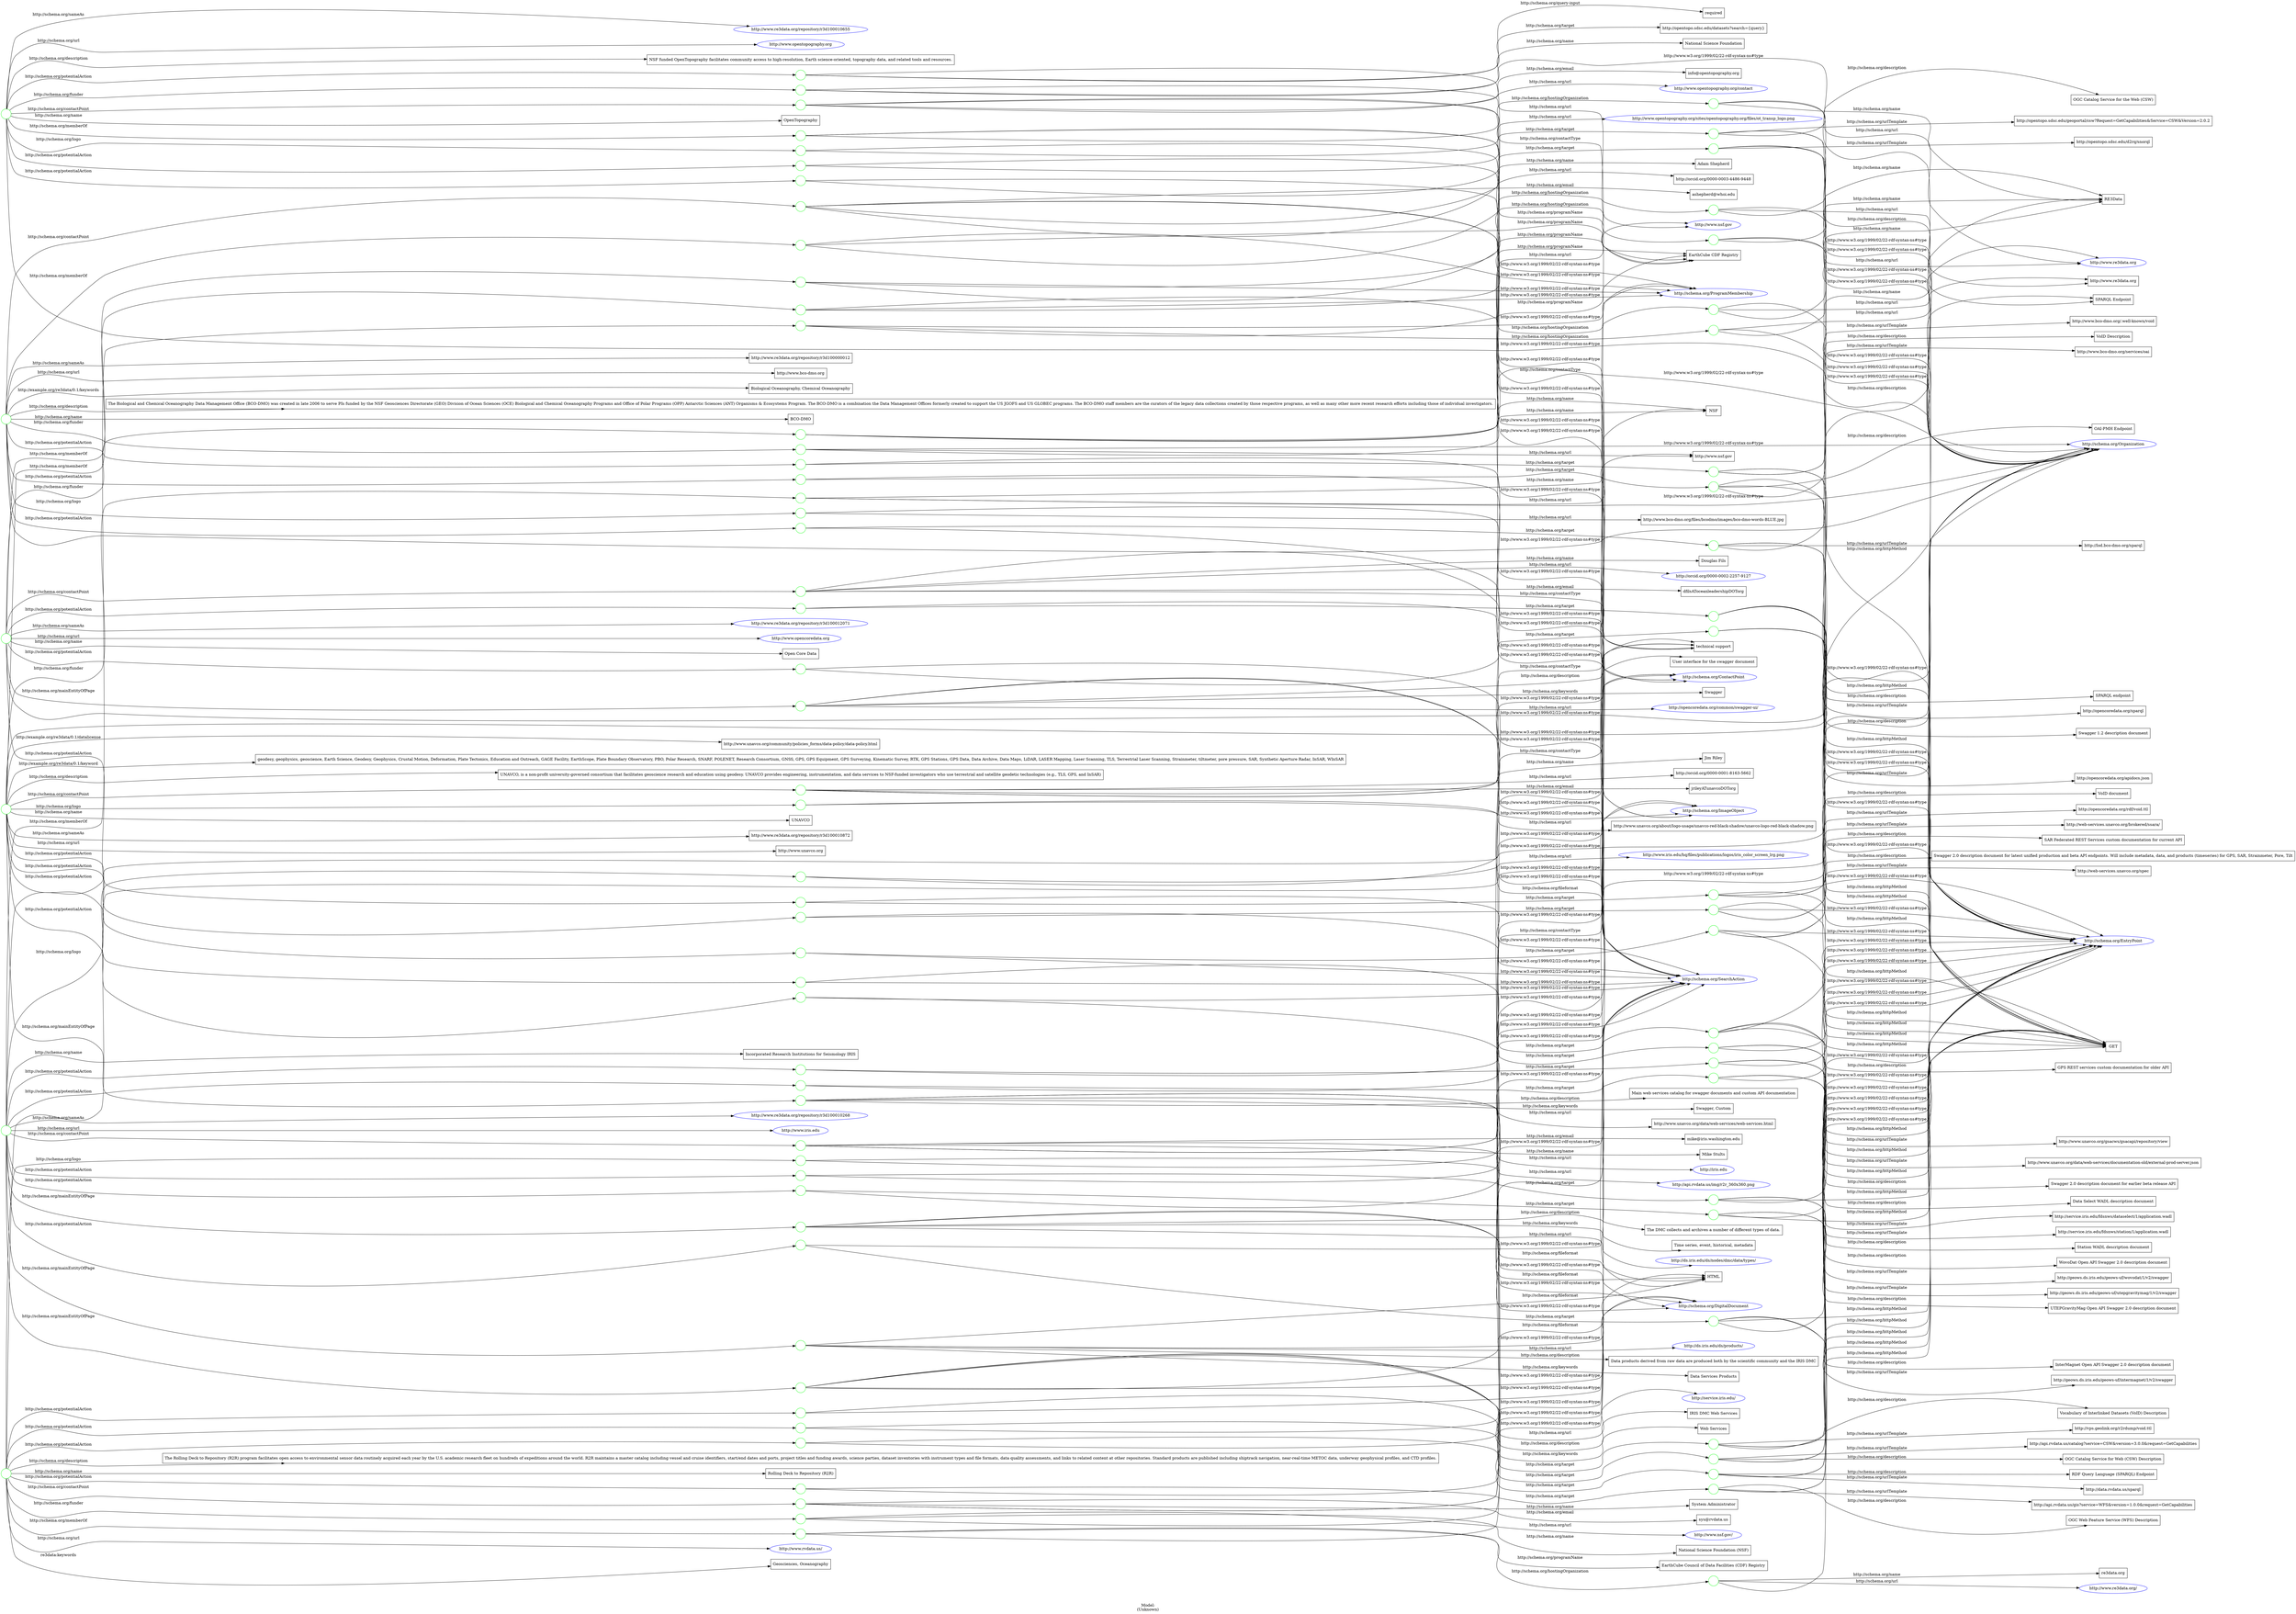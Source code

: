 digraph {
	rankdir = LR;
	charset="utf-8";

	"B_:F1VD6bmMUumCh4emVonoa2" -> "B_:J1ofaEcRoRpLvBzlg2duQ0O" [ label="http://schema.org/contactPoint" ];
	"B_:L2dV3j5fgnLK4EFKNSLoMsXA" -> "B_:J8deKMzG4gxHu7nVFTI4tk" [ label="http://schema.org/contactPoint" ];
	"B_:L2dV3j5fgnLK4EFKNSLoMsXA" -> "B_:GSe43wyYbSjAuC7oqZbyF2d" [ label="http://schema.org/funder" ];
	"B_:L2dV3j5fgnLK4EFKNSLoMsXA" -> "B_:ECvwkAr93plJ0vjwQeu74n" [ label="http://schema.org/mainEntityOfPage" ];
	"B_:L2dV3j5fgnLK4EFKNSLoMsXA" -> "B_:AJAjjlmF3HEKZYTVl0v7gH" [ label="http://schema.org/memberOf" ];
	"B_:L2dV3j5fgnLK4EFKNSLoMsXA" -> "LOpen Core Data" [ label="http://schema.org/name" ];
	"B_:F1VD6bmMUumCh4emVonoa2" -> "LNSF funded OpenTopography facilitates community access to high-resolution, Earth science-oriented, topography data, and related tools and resources." [ label="http://schema.org/description" ];
	"B_:CWg5Uwlg5f7OKjf2sR3reol" -> "LBiological Oceanography, Chemical Oceanography" [ label="http://example.org/re3data/0.1/keywords" ];
	"B_:NqK2dNvPY926PQYyrXAHhw0" -> "Lhttp://www.unavco.org/community/policies_forms/data-policy/data-policy.html" [ label="http://example.org/re3data/0.1/datalicense" ];
	"B_:CWg5Uwlg5f7OKjf2sR3reol" -> "B_:J6GzLh2JSlAM3Bq7nR1y9K" [ label="http://schema.org/contactPoint" ];
	"B_:F1VD6bmMUumCh4emVonoa2" -> "B_:P48Fw1k3uStGtNLHiGUf2dr" [ label="http://schema.org/funder" ];
	"B_:L2dV3j5fgnLK4EFKNSLoMsXA" -> "B_:KMmRN2d3gDZbHf2dv5fcbyPrN" [ label="http://schema.org/potentialAction" ];
	"B_:F1VD6bmMUumCh4emVonoa2" -> "B_:KA0hAhDGK2d6NoYGVgRpbM9" [ label="http://schema.org/logo" ];
	"B_:L2dV3j5fgnLK4EFKNSLoMsXA" -> "B_:DhtnJF8gP2dFECMrm0TBs22" [ label="http://schema.org/potentialAction" ];
	"B_:L2dV3j5fgnLK4EFKNSLoMsXA" -> "B_:J7BhlEOJa6WAU5WwR7LXgH" [ label="http://schema.org/potentialAction" ];
	"B_:F1VD6bmMUumCh4emVonoa2" -> "B_:EEErtC5fURBxCBJ5fv6h22dlT" [ label="http://schema.org/memberOf" ];
	"B_:F1VD6bmMUumCh4emVonoa2" -> "LOpenTopography" [ label="http://schema.org/name" ];
	"B_:L2dV3j5fgnLK4EFKNSLoMsXA" -> "Rhttp://www.re3data.org/repository/r3d100012071" [ label="http://schema.org/sameAs" ];
	"B_:F1VD6bmMUumCh4emVonoa2" -> "B_:FBrR52dMXWrnCVxw85KdwqW" [ label="http://schema.org/potentialAction" ];
	"B_:L2dV3j5fgnLK4EFKNSLoMsXA" -> "Rhttp://www.opencoredata.org" [ label="http://schema.org/url" ];
	"B_:F1VD6bmMUumCh4emVonoa2" -> "B_:BfyZaCveBJlL5fsIamu1CSh" [ label="http://schema.org/potentialAction" ];
	"B_:L2dV3j5fgnLK4EFKNSLoMsXA" -> "Rhttp://schema.org/Organization" [ label="http://www.w3.org/1999/02/22-rdf-syntax-ns#type" ];
	"B_:F1VD6bmMUumCh4emVonoa2" -> "B_:Ch2ufojyx87KJ5sQTZcSjE" [ label="http://schema.org/potentialAction" ];
	"B_:J8deKMzG4gxHu7nVFTI4tk" -> "Ltechnical support" [ label="http://schema.org/contactType" ];
	"B_:J8deKMzG4gxHu7nVFTI4tk" -> "LdfilsAToceanleadershipDOTorg" [ label="http://schema.org/email" ];
	"B_:NqK2dNvPY926PQYyrXAHhw0" -> "Lgeodesy, geophysics, geoscience, Earth Science, Geodesy, Geophysics, Crustal Motion, Deformation, Plate Tectonics, Education and Outreach, GAGE Facility, EarthScope, Plate Boundary Observatory, PBO, Polar Research, SNARF, POLENET, Research Consortium, GNSS, GPS, GPS Equipment, GPS Surveying, Kinematic Survey, RTK, GPS Stations, GPS Data, Data Archive, Data Maps, LiDAR, LASER Mapping, Laser Scanning, TLS, Terrestrial Laser Scanning, Strainmeter, tiltmeter, pore pressure, SAR, Synthetic Aperture Radar, InSAR, WInSAR" [ label="http://example.org/re3data/0.1/keyword" ];
	"B_:J8deKMzG4gxHu7nVFTI4tk" -> "LDouglas Fils" [ label="http://schema.org/name" ];
	"B_:NqK2dNvPY926PQYyrXAHhw0" -> "B_:K5fh2eWg5HFKCwgdJKkB5fyj" [ label="http://schema.org/contactPoint" ];
	"B_:J8deKMzG4gxHu7nVFTI4tk" -> "Rhttp://orcid.org/0000-0002-2257-9127" [ label="http://schema.org/url" ];
	"B_:NqK2dNvPY926PQYyrXAHhw0" -> "LUNAVCO, is a non-profit university-governed consortium that facilitates geoscience research and education using geodesy.  UNAVCO provides engineering, instrumentation, and data services to NSF-funded investigators who use terrestrial and satellite geodetic technologies (e.g., TLS, GPS, and InSAR)" [ label="http://schema.org/description" ];
	"B_:NqK2dNvPY926PQYyrXAHhw0" -> "B_:MLI5fn8uBnmeBK6T3sQPdqE" [ label="http://schema.org/funder" ];
	"B_:NqK2dNvPY926PQYyrXAHhw0" -> "B_:EE6MExIoeSbOHFn4ybECKP" [ label="http://schema.org/logo" ];
	"B_:NqK2dNvPY926PQYyrXAHhw0" -> "B_:Haji6jYSrVBE0u2dt6yMfF" [ label="http://schema.org/mainEntityOfPage" ];
	"B_:J8deKMzG4gxHu7nVFTI4tk" -> "Rhttp://schema.org/ContactPoint" [ label="http://www.w3.org/1999/02/22-rdf-syntax-ns#type" ];
	"B_:NqK2dNvPY926PQYyrXAHhw0" -> "B_:AEKzSVTxZavOSD2dyyj52d3Q" [ label="http://schema.org/memberOf" ];
	"B_:NqK2dNvPY926PQYyrXAHhw0" -> "LUNAVCO" [ label="http://schema.org/name" ];
	"B_:NqK2dNvPY926PQYyrXAHhw0" -> "B_:FmEFavJUn7MJiH4TVX1m1t" [ label="http://schema.org/potentialAction" ];
	"B_:KMmRN2d3gDZbHf2dv5fcbyPrN" -> "B_:OpqReBibJL8Ml8UEBZR0J8" [ label="http://schema.org/target" ];
	"B_:NqK2dNvPY926PQYyrXAHhw0" -> "B_:Px1nAAo9P6AJQrwlchaNtJ" [ label="http://schema.org/potentialAction" ];
	"B_:CWg5Uwlg5f7OKjf2sR3reol" -> "LThe Biological and Chemical Oceanography Data Management Office (BCO-DMO) was created in late 2006 to serve PIs funded by the NSF Geosciences Directorate (GEO) Division of Ocean Sciences (OCE) Biological and Chemical Oceanography Programs and Office of Polar Programs (OPP) Antarctic Sciences (ANT) Organisms & Ecosystems Program. The BCO-DMO is a combination the Data Management Offices formerly created to support the US JGOFS and US GLOBEC programs. The BCO-DMO staff members are the curators of the legacy data collections created by those respective programs, as well as many other more recent research efforts including those of individual investigators." [ label="http://schema.org/description" ];
	"B_:NqK2dNvPY926PQYyrXAHhw0" -> "B_:JcQTpteVRTlOxp5fRnK5fCiK" [ label="http://schema.org/potentialAction" ];
	"B_:F1VD6bmMUumCh4emVonoa2" -> "Rhttp://www.re3data.org/repository/r3d100010655" [ label="http://schema.org/sameAs" ];
	"B_:KMmRN2d3gDZbHf2dv5fcbyPrN" -> "Rhttp://schema.org/SearchAction" [ label="http://www.w3.org/1999/02/22-rdf-syntax-ns#type" ];
	"B_:CWg5Uwlg5f7OKjf2sR3reol" -> "B_:JetsfhmpKvAOrngWwzO0uF" [ label="http://schema.org/funder" ];
	"B_:NqK2dNvPY926PQYyrXAHhw0" -> "B_:NQXGd1i9XBuKnWVxOcACgQ" [ label="http://schema.org/potentialAction" ];
	"B_:CWg5Uwlg5f7OKjf2sR3reol" -> "B_:KqTFySCZS1AN76n6lTxnud" [ label="http://schema.org/logo" ];
	"B_:OpqReBibJL8Ml8UEBZR0J8" -> "LVoID document" [ label="http://schema.org/description" ];
	"B_:F1VD6bmMUumCh4emVonoa2" -> "Rhttp://www.opentopography.org" [ label="http://schema.org/url" ];
	"B_:CWg5Uwlg5f7OKjf2sR3reol" -> "B_:BBLBcG5TWWnKndoAv82xaw" [ label="http://schema.org/memberOf" ];
	"B_:OpqReBibJL8Ml8UEBZR0J8" -> "LGET" [ label="http://schema.org/httpMethod" ];
	"B_:NqK2dNvPY926PQYyrXAHhw0" -> "Lhttp://www.re3data.org/repository/r3d100010872" [ label="http://schema.org/sameAs" ];
	"B_:CWg5Uwlg5f7OKjf2sR3reol" -> "LBCO-DMO" [ label="http://schema.org/name" ];
	"B_:F1VD6bmMUumCh4emVonoa2" -> "Rhttp://schema.org/Organization" [ label="http://www.w3.org/1999/02/22-rdf-syntax-ns#type" ];
	"B_:OpqReBibJL8Ml8UEBZR0J8" -> "Lhttp://opencoredata.org/rdf/void.ttl" [ label="http://schema.org/urlTemplate" ];
	"B_:NqK2dNvPY926PQYyrXAHhw0" -> "Lhttp://www.unavco.org" [ label="http://schema.org/url" ];
	"B_:CWg5Uwlg5f7OKjf2sR3reol" -> "B_:OgAU3iQ5f9pGN2dfDO5oAHJj" [ label="http://schema.org/potentialAction" ];
	"B_:J1ofaEcRoRpLvBzlg2duQ0O" -> "Ltechnical support" [ label="http://schema.org/contactType" ];
	"B_:OpqReBibJL8Ml8UEBZR0J8" -> "Rhttp://schema.org/EntryPoint" [ label="http://www.w3.org/1999/02/22-rdf-syntax-ns#type" ];
	"B_:NqK2dNvPY926PQYyrXAHhw0" -> "Rhttp://schema.org/Organization" [ label="http://www.w3.org/1999/02/22-rdf-syntax-ns#type" ];
	"B_:CWg5Uwlg5f7OKjf2sR3reol" -> "B_:Kv29JDqpKn5KLG8VeVSM28" [ label="http://schema.org/potentialAction" ];
	"B_:J1ofaEcRoRpLvBzlg2duQ0O" -> "Linfo@opentopography.org" [ label="http://schema.org/email" ];
	"B_:GSe43wyYbSjAuC7oqZbyF2d" -> "LNSF" [ label="http://schema.org/name" ];
	"B_:K5fh2eWg5HFKCwgdJKkB5fyj" -> "Ltechnical support" [ label="http://schema.org/contactType" ];
	"B_:CWg5Uwlg5f7OKjf2sR3reol" -> "B_:AdTJIUFV3zjM58txwGyZTq" [ label="http://schema.org/potentialAction" ];
	"B_:J1ofaEcRoRpLvBzlg2duQ0O" -> "Rhttp://www.opentopography.org/contact" [ label="http://schema.org/url" ];
	"B_:GSe43wyYbSjAuC7oqZbyF2d" -> "Rhttp://www.nsf.gov" [ label="http://schema.org/url" ];
	"B_:K5fh2eWg5HFKCwgdJKkB5fyj" -> "LjrileyATunavcoDOTorg" [ label="http://schema.org/email" ];
	"B_:K5fh2eWg5HFKCwgdJKkB5fyj" -> "LJim Riley" [ label="http://schema.org/name" ];
	"B_:CWg5Uwlg5f7OKjf2sR3reol" -> "Lhttp://www.re3data.org/repository/r3d100000012" [ label="http://schema.org/sameAs" ];
	"B_:GSe43wyYbSjAuC7oqZbyF2d" -> "Rhttp://schema.org/Organization" [ label="http://www.w3.org/1999/02/22-rdf-syntax-ns#type" ];
	"B_:J1ofaEcRoRpLvBzlg2duQ0O" -> "Rhttp://schema.org/ContactPoint" [ label="http://www.w3.org/1999/02/22-rdf-syntax-ns#type" ];
	"B_:CWg5Uwlg5f7OKjf2sR3reol" -> "Lhttp://www.bco-dmo.org" [ label="http://schema.org/url" ];
	"B_:K5fh2eWg5HFKCwgdJKkB5fyj" -> "Lhttp://orcid.org/0000-0001-8163-5662" [ label="http://schema.org/url" ];
	"B_:FBrR52dMXWrnCVxw85KdwqW" -> "Lrequired" [ label="http://schema.org/query-input" ];
	"B_:ECvwkAr93plJ0vjwQeu74n" -> "LUser interface for the swagger document" [ label="http://schema.org/description" ];
	"B_:ECvwkAr93plJ0vjwQeu74n" -> "LHTML" [ label="http://schema.org/fileformat" ];
	"B_:CWg5Uwlg5f7OKjf2sR3reol" -> "Rhttp://schema.org/Organization" [ label="http://www.w3.org/1999/02/22-rdf-syntax-ns#type" ];
	"B_:FBrR52dMXWrnCVxw85KdwqW" -> "Lhttp://opentopo.sdsc.edu/datasets?search=\{query\}" [ label="http://schema.org/target" ];
	"B_:K5fh2eWg5HFKCwgdJKkB5fyj" -> "Rhttp://schema.org/ContactPoint" [ label="http://www.w3.org/1999/02/22-rdf-syntax-ns#type" ];
	"B_:ECvwkAr93plJ0vjwQeu74n" -> "LSwagger" [ label="http://schema.org/keywords" ];
	"B_:J6GzLh2JSlAM3Bq7nR1y9K" -> "Ltechnical support" [ label="http://schema.org/contactType" ];
	"B_:FBrR52dMXWrnCVxw85KdwqW" -> "Rhttp://schema.org/SearchAction" [ label="http://www.w3.org/1999/02/22-rdf-syntax-ns#type" ];
	"B_:J6Q5fxmTyUyaBn3O1vwHA3b" -> "LSwagger 2.0 description document for earlier beta release API" [ label="http://schema.org/description" ];
	"B_:ECvwkAr93plJ0vjwQeu74n" -> "Rhttp://opencoredata.org/common/swagger-ui/" [ label="http://schema.org/url" ];
	"B_:J6GzLh2JSlAM3Bq7nR1y9K" -> "Lashepherd@whoi.edu" [ label="http://schema.org/email" ];
	"B_:J6Q5fxmTyUyaBn3O1vwHA3b" -> "LGET" [ label="http://schema.org/httpMethod" ];
	"B_:P48Fw1k3uStGtNLHiGUf2dr" -> "LNational Science Foundation" [ label="http://schema.org/name" ];
	"B_:J6GzLh2JSlAM3Bq7nR1y9K" -> "LAdam Shepherd" [ label="http://schema.org/name" ];
	"B_:ECvwkAr93plJ0vjwQeu74n" -> "Rhttp://schema.org/DigitalDocument" [ label="http://www.w3.org/1999/02/22-rdf-syntax-ns#type" ];
	"B_:P48Fw1k3uStGtNLHiGUf2dr" -> "Rhttp://www.nsf.gov" [ label="http://schema.org/url" ];
	"B_:J6GzLh2JSlAM3Bq7nR1y9K" -> "Lhttp://orcid.org/0000-0003-4486-9448" [ label="http://schema.org/url" ];
	"B_:AJAjjlmF3HEKZYTVl0v7gH" -> "B_:NL9gU6CttFIKhxPgAFuYmG" [ label="http://schema.org/hostingOrganization" ];
	"B_:J6Q5fxmTyUyaBn3O1vwHA3b" -> "Lhttp://www.unavco.org/data/web-services/documentation-old/external-prod-server.json" [ label="http://schema.org/urlTemplate" ];
	"B_:P48Fw1k3uStGtNLHiGUf2dr" -> "Rhttp://schema.org/Organization" [ label="http://www.w3.org/1999/02/22-rdf-syntax-ns#type" ];
	"B_:AJAjjlmF3HEKZYTVl0v7gH" -> "LEarthCube CDF Registry" [ label="http://schema.org/programName" ];
	"B_:J6GzLh2JSlAM3Bq7nR1y9K" -> "Rhttp://schema.org/ContactPoint" [ label="http://www.w3.org/1999/02/22-rdf-syntax-ns#type" ];
	"B_:J6Q5fxmTyUyaBn3O1vwHA3b" -> "Rhttp://schema.org/EntryPoint" [ label="http://www.w3.org/1999/02/22-rdf-syntax-ns#type" ];
	"B_:OgAU3iQ5f9pGN2dfDO5oAHJj" -> "B_:EMevN8EzA5f5MYeGc1Pg5f7X" [ label="http://schema.org/target" ];
	"B_:FmEFavJUn7MJiH4TVX1m1t" -> "B_:EZWpRG2dSn13HgCns363QTn" [ label="http://schema.org/target" ];
	"B_:KA0hAhDGK2d6NoYGVgRpbM9" -> "Rhttp://www.opentopography.org/sites/opentopography.org/files/ot_transp_logo.png" [ label="http://schema.org/url" ];
	"B_:AJAjjlmF3HEKZYTVl0v7gH" -> "Rhttp://schema.org/ProgramMembership" [ label="http://www.w3.org/1999/02/22-rdf-syntax-ns#type" ];
	"B_:OgAU3iQ5f9pGN2dfDO5oAHJj" -> "Rhttp://schema.org/SearchAction" [ label="http://www.w3.org/1999/02/22-rdf-syntax-ns#type" ];
	"B_:NL9gU6CttFIKhxPgAFuYmG" -> "LRE3Data" [ label="http://schema.org/name" ];
	"B_:FmEFavJUn7MJiH4TVX1m1t" -> "Rhttp://schema.org/SearchAction" [ label="http://www.w3.org/1999/02/22-rdf-syntax-ns#type" ];
	"B_:KA0hAhDGK2d6NoYGVgRpbM9" -> "Rhttp://schema.org/ImageObject" [ label="http://www.w3.org/1999/02/22-rdf-syntax-ns#type" ];
	"B_:EMevN8EzA5f5MYeGc1Pg5f7X" -> "LOAI-PMH Endpoint" [ label="http://schema.org/description" ];
	"B_:NL9gU6CttFIKhxPgAFuYmG" -> "Rhttp://www.re3data.org" [ label="http://schema.org/url" ];
	"B_:EEErtC5fURBxCBJ5fv6h22dlT" -> "B_:D39PprqcVbWP0HylYPq4YO" [ label="http://schema.org/hostingOrganization" ];
	"B_:EMevN8EzA5f5MYeGc1Pg5f7X" -> "LGET" [ label="http://schema.org/httpMethod" ];
	"B_:EZWpRG2dSn13HgCns363QTn" -> "LGPS REST services custom documentation for older API" [ label="http://schema.org/description" ];
	"B_:NL9gU6CttFIKhxPgAFuYmG" -> "Rhttp://schema.org/Organization" [ label="http://www.w3.org/1999/02/22-rdf-syntax-ns#type" ];
	"B_:EZWpRG2dSn13HgCns363QTn" -> "LGET" [ label="http://schema.org/httpMethod" ];
	"B_:EEErtC5fURBxCBJ5fv6h22dlT" -> "LEarthCube CDF Registry" [ label="http://schema.org/programName" ];
	"B_:EMevN8EzA5f5MYeGc1Pg5f7X" -> "Lhttp://www.bco-dmo.org/services/oai" [ label="http://schema.org/urlTemplate" ];
	"B_:DhtnJF8gP2dFECMrm0TBs22" -> "B_:P2OBRjIlUtIPpffLZLOoGJ" [ label="http://schema.org/target" ];
	"B_:EZWpRG2dSn13HgCns363QTn" -> "Lhttp://www.unavco.org/gsacws/gsacapi/repository/view" [ label="http://schema.org/urlTemplate" ];
	"B_:EEErtC5fURBxCBJ5fv6h22dlT" -> "Rhttp://schema.org/ProgramMembership" [ label="http://www.w3.org/1999/02/22-rdf-syntax-ns#type" ];
	"B_:EMevN8EzA5f5MYeGc1Pg5f7X" -> "Rhttp://schema.org/EntryPoint" [ label="http://www.w3.org/1999/02/22-rdf-syntax-ns#type" ];
	"B_:DhtnJF8gP2dFECMrm0TBs22" -> "Rhttp://schema.org/SearchAction" [ label="http://www.w3.org/1999/02/22-rdf-syntax-ns#type" ];
	"B_:D39PprqcVbWP0HylYPq4YO" -> "LRE3Data" [ label="http://schema.org/name" ];
	"B_:JetsfhmpKvAOrngWwzO0uF" -> "LNSF" [ label="http://schema.org/name" ];
	"B_:EZWpRG2dSn13HgCns363QTn" -> "Rhttp://schema.org/EntryPoint" [ label="http://www.w3.org/1999/02/22-rdf-syntax-ns#type" ];
	"B_:P2OBRjIlUtIPpffLZLOoGJ" -> "LSwagger 1.2 description document" [ label="http://schema.org/description" ];
	"B_:JetsfhmpKvAOrngWwzO0uF" -> "Lhttp://www.nsf.gov" [ label="http://schema.org/url" ];
	"B_:D39PprqcVbWP0HylYPq4YO" -> "Rhttp://www.re3data.org" [ label="http://schema.org/url" ];
	"B_:Px1nAAo9P6AJQrwlchaNtJ" -> "B_:H2lmrlrXtIgNjU8QmplnlO" [ label="http://schema.org/target" ];
	"B_:P2OBRjIlUtIPpffLZLOoGJ" -> "LGET" [ label="http://schema.org/httpMethod" ];
	"B_:JetsfhmpKvAOrngWwzO0uF" -> "Rhttp://schema.org/Organization" [ label="http://www.w3.org/1999/02/22-rdf-syntax-ns#type" ];
	"B_:D39PprqcVbWP0HylYPq4YO" -> "Rhttp://schema.org/Organization" [ label="http://www.w3.org/1999/02/22-rdf-syntax-ns#type" ];
	"B_:Px1nAAo9P6AJQrwlchaNtJ" -> "Rhttp://schema.org/SearchAction" [ label="http://www.w3.org/1999/02/22-rdf-syntax-ns#type" ];
	"B_:BfyZaCveBJlL5fsIamu1CSh" -> "B_:LxTL4O3nl6VJxkAWmj2d8vC" [ label="http://schema.org/target" ];
	"B_:KqTFySCZS1AN76n6lTxnud" -> "Lhttp://www.bco-dmo.org/files/bcodmo/images/bco-dmo-words-BLUE.jpg" [ label="http://schema.org/url" ];
	"B_:H2lmrlrXtIgNjU8QmplnlO" -> "LSAR Federated REST Services custom documentation for current API" [ label="http://schema.org/description" ];
	"B_:BfyZaCveBJlL5fsIamu1CSh" -> "Rhttp://schema.org/SearchAction" [ label="http://www.w3.org/1999/02/22-rdf-syntax-ns#type" ];
	"B_:H2lmrlrXtIgNjU8QmplnlO" -> "LGET" [ label="http://schema.org/httpMethod" ];
	"B_:KqTFySCZS1AN76n6lTxnud" -> "Rhttp://schema.org/ImageObject" [ label="http://www.w3.org/1999/02/22-rdf-syntax-ns#type" ];
	"B_:LxTL4O3nl6VJxkAWmj2d8vC" -> "LOGC Catalog Service for the Web (CSW)" [ label="http://schema.org/description" ];
	"B_:LxTL4O3nl6VJxkAWmj2d8vC" -> "LGET" [ label="http://schema.org/httpMethod" ];
	"B_:H2lmrlrXtIgNjU8QmplnlO" -> "Lhttp://web-services.unavco.org/brokered/ssara/" [ label="http://schema.org/urlTemplate" ];
	"B_:H2lmrlrXtIgNjU8QmplnlO" -> "Rhttp://schema.org/EntryPoint" [ label="http://www.w3.org/1999/02/22-rdf-syntax-ns#type" ];
	"B_:BBLBcG5TWWnKndoAv82xaw" -> "B_:AIs5foJlzzr9CQWhLnS8Kr4" [ label="http://schema.org/hostingOrganization" ];
	"B_:MLI5fn8uBnmeBK6T3sQPdqE" -> "LNSF" [ label="http://schema.org/name" ];
	"B_:BBLBcG5TWWnKndoAv82xaw" -> "LEarthCube CDF Registry" [ label="http://schema.org/programName" ];
	"B_:MLI5fn8uBnmeBK6T3sQPdqE" -> "Lhttp://www.nsf.gov" [ label="http://schema.org/url" ];
	"B_:LxTL4O3nl6VJxkAWmj2d8vC" -> "Lhttp://opentopo.sdsc.edu/geoportal/csw?Request=GetCapabilities&Service=CSW&Version=2.0.2" [ label="http://schema.org/urlTemplate" ];
	"B_:BBLBcG5TWWnKndoAv82xaw" -> "Rhttp://schema.org/ProgramMembership" [ label="http://www.w3.org/1999/02/22-rdf-syntax-ns#type" ];
	"B_:MLI5fn8uBnmeBK6T3sQPdqE" -> "Rhttp://schema.org/Organization" [ label="http://www.w3.org/1999/02/22-rdf-syntax-ns#type" ];
	"B_:AIs5foJlzzr9CQWhLnS8Kr4" -> "LRE3Data" [ label="http://schema.org/name" ];
	"B_:AIs5foJlzzr9CQWhLnS8Kr4" -> "Lhttp://www.re3data.org" [ label="http://schema.org/url" ];
	"B_:EE6MExIoeSbOHFn4ybECKP" -> "Lhttp://www.unavco.org/about/logo-usage/unavco-red-black-shadow/unavco-logo-red-black-shadow.png" [ label="http://schema.org/url" ];
	"B_:AIs5foJlzzr9CQWhLnS8Kr4" -> "Rhttp://schema.org/Organization" [ label="http://www.w3.org/1999/02/22-rdf-syntax-ns#type" ];
	"B_:Kv29JDqpKn5KLG8VeVSM28" -> "B_:KN5pPQYI4bkAVqiOmZ8LeX" [ label="http://schema.org/target" ];
	"B_:EE6MExIoeSbOHFn4ybECKP" -> "Rhttp://schema.org/ImageObject" [ label="http://www.w3.org/1999/02/22-rdf-syntax-ns#type" ];
	"B_:Kv29JDqpKn5KLG8VeVSM28" -> "Rhttp://schema.org/SearchAction" [ label="http://www.w3.org/1999/02/22-rdf-syntax-ns#type" ];
	"B_:KN5pPQYI4bkAVqiOmZ8LeX" -> "LSPARQL Endpoint" [ label="http://schema.org/description" ];
	"B_:Haji6jYSrVBE0u2dt6yMfF" -> "LMain web services catalog for swagger documents and custom API documentation" [ label="http://schema.org/description" ];
	"B_:Haji6jYSrVBE0u2dt6yMfF" -> "LHTML" [ label="http://schema.org/fileformat" ];
	"B_:KN5pPQYI4bkAVqiOmZ8LeX" -> "LGET" [ label="http://schema.org/httpMethod" ];
	"B_:Haji6jYSrVBE0u2dt6yMfF" -> "LSwagger, Custom" [ label="http://schema.org/keywords" ];
	"B_:KN5pPQYI4bkAVqiOmZ8LeX" -> "Lhttp://lod.bco-dmo.org/sparql" [ label="http://schema.org/urlTemplate" ];
	"B_:Haji6jYSrVBE0u2dt6yMfF" -> "Lhttp://www.unavco.org/data/web-services/web-services.html" [ label="http://schema.org/url" ];
	"B_:KN5pPQYI4bkAVqiOmZ8LeX" -> "Rhttp://schema.org/EntryPoint" [ label="http://www.w3.org/1999/02/22-rdf-syntax-ns#type" ];
	"B_:AdTJIUFV3zjM58txwGyZTq" -> "B_:KvQHLL2siReFWZkApLDXDa" [ label="http://schema.org/target" ];
	"B_:Haji6jYSrVBE0u2dt6yMfF" -> "Rhttp://schema.org/DigitalDocument" [ label="http://www.w3.org/1999/02/22-rdf-syntax-ns#type" ];
	"B_:AEKzSVTxZavOSD2dyyj52d3Q" -> "B_:Gbb2prwiMKTFLc2du5Hjidg" [ label="http://schema.org/hostingOrganization" ];
	"B_:AdTJIUFV3zjM58txwGyZTq" -> "Rhttp://schema.org/SearchAction" [ label="http://www.w3.org/1999/02/22-rdf-syntax-ns#type" ];
	"B_:KvQHLL2siReFWZkApLDXDa" -> "LVoID Description" [ label="http://schema.org/description" ];
	"B_:AEKzSVTxZavOSD2dyyj52d3Q" -> "LEarthCube CDF Registry" [ label="http://schema.org/programName" ];
	"B_:KvQHLL2siReFWZkApLDXDa" -> "LGET" [ label="http://schema.org/httpMethod" ];
	"B_:AEKzSVTxZavOSD2dyyj52d3Q" -> "Rhttp://schema.org/ProgramMembership" [ label="http://www.w3.org/1999/02/22-rdf-syntax-ns#type" ];
	"B_:KvQHLL2siReFWZkApLDXDa" -> "Lhttp://www.bco-dmo.org/.well-known/void" [ label="http://schema.org/urlTemplate" ];
	"B_:Gbb2prwiMKTFLc2du5Hjidg" -> "LRE3Data" [ label="http://schema.org/name" ];
	"B_:Gbb2prwiMKTFLc2du5Hjidg" -> "Lhttp://www.re3data.org" [ label="http://schema.org/url" ];
	"B_:KvQHLL2siReFWZkApLDXDa" -> "Rhttp://schema.org/EntryPoint" [ label="http://www.w3.org/1999/02/22-rdf-syntax-ns#type" ];
	"B_:Gbb2prwiMKTFLc2du5Hjidg" -> "Rhttp://schema.org/Organization" [ label="http://www.w3.org/1999/02/22-rdf-syntax-ns#type" ];
	"B_:JcQTpteVRTlOxp5fRnK5fCiK" -> "B_:AiVRd2dCCw8iJMgDwEho61s" [ label="http://schema.org/target" ];
	"B_:JcQTpteVRTlOxp5fRnK5fCiK" -> "Rhttp://schema.org/SearchAction" [ label="http://www.w3.org/1999/02/22-rdf-syntax-ns#type" ];
	"B_:AiVRd2dCCw8iJMgDwEho61s" -> "LSwagger 2.0 description document for latest unified production and beta API endpoints. Will include metadata, data, and products (timeseries) for GPS, SAR, Strainmeter, Pore, Tilt" [ label="http://schema.org/description" ];
	"B_:AiVRd2dCCw8iJMgDwEho61s" -> "LGET" [ label="http://schema.org/httpMethod" ];
	"B_:AiVRd2dCCw8iJMgDwEho61s" -> "Lhttp://web-services.unavco.org/spec" [ label="http://schema.org/urlTemplate" ];
	"B_:AiVRd2dCCw8iJMgDwEho61s" -> "Rhttp://schema.org/EntryPoint" [ label="http://www.w3.org/1999/02/22-rdf-syntax-ns#type" ];
	"B_:NQXGd1i9XBuKnWVxOcACgQ" -> "B_:J6Q5fxmTyUyaBn3O1vwHA3b" [ label="http://schema.org/target" ];
	"B_:NQXGd1i9XBuKnWVxOcACgQ" -> "Rhttp://schema.org/SearchAction" [ label="http://www.w3.org/1999/02/22-rdf-syntax-ns#type" ];
	"B_:IMEa5HT3f7JPjvjLfd0lrf" -> "B_:HUoNvgYk2dSnHgnIdDB7zGA" [ label="http://schema.org/contactPoint" ];
	"B_:IMEa5HT3f7JPjvjLfd0lrf" -> "B_:PDBKxgZrmV1MRgeyb5fCNT9" [ label="http://schema.org/logo" ];
	"B_:IMEa5HT3f7JPjvjLfd0lrf" -> "B_:O2dxPyQiFSWbHWyFLLqCTEP" [ label="http://schema.org/mainEntityOfPage" ];
	"B_:IMEa5HT3f7JPjvjLfd0lrf" -> "B_:MdVYoZbFq5fLI3MK09r7p2V" [ label="http://schema.org/mainEntityOfPage" ];
	"B_:IMEa5HT3f7JPjvjLfd0lrf" -> "B_:KzgdjANJzacIrzsGAKC2dOX" [ label="http://schema.org/mainEntityOfPage" ];
	"B_:IMEa5HT3f7JPjvjLfd0lrf" -> "B_:JvvnR3hMLTpBSgO5fHkM5fvX" [ label="http://schema.org/memberOf" ];
	"B_:IMEa5HT3f7JPjvjLfd0lrf" -> "LIncorporated Research Institutions for Seismology IRIS" [ label="http://schema.org/name" ];
	"B_:IMEa5HT3f7JPjvjLfd0lrf" -> "B_:G2dkweE6aBvgEtm9jZq0gdO" [ label="http://schema.org/potentialAction" ];
	"B_:IMEa5HT3f7JPjvjLfd0lrf" -> "B_:E7zuzbAxJ3WBOztHTJoWb5" [ label="http://schema.org/potentialAction" ];
	"B_:Bbkc0eKHciEAI072dUGLuvc" -> "B_:P3a2H80PXP0IetR0km1Rgb" [ label="http://schema.org/contactPoint" ];
	"B_:IMEa5HT3f7JPjvjLfd0lrf" -> "B_:B8eeuVNjCsMCV8qvGk8lAC" [ label="http://schema.org/potentialAction" ];
	"B_:IMEa5HT3f7JPjvjLfd0lrf" -> "B_:M2QFlfPTw6LEQFmZCK5f4y1" [ label="http://schema.org/potentialAction" ];
	"B_:IMEa5HT3f7JPjvjLfd0lrf" -> "B_:MyLFPskXXqhON5Ick9m85k" [ label="http://schema.org/potentialAction" ];
	"B_:IMEa5HT3f7JPjvjLfd0lrf" -> "Rhttp://www.re3data.org/repository/r3d100010268" [ label="http://schema.org/sameAs" ];
	"B_:IMEa5HT3f7JPjvjLfd0lrf" -> "Rhttp://www.iris.edu" [ label="http://schema.org/url" ];
	"B_:IMEa5HT3f7JPjvjLfd0lrf" -> "Rhttp://schema.org/Organization" [ label="http://www.w3.org/1999/02/22-rdf-syntax-ns#type" ];
	"B_:HUoNvgYk2dSnHgnIdDB7zGA" -> "Ltechnical support" [ label="http://schema.org/contactType" ];
	"B_:Bbkc0eKHciEAI072dUGLuvc" -> "LThe Rolling Deck to Repository (R2R) program facilitates open access to environmental sensor data routinely acquired each year by the U.S. academic research fleet on hundreds of expeditions around the world. R2R maintains a master catalog including vessel and cruise identifiers, start/end dates and ports, project titles and funding awards, science parties, dataset inventories with instrument types and file formats, data quality assessments, and links to related content at other repositories. Standard products are published including shiptrack navigation, near-real-time METOC data, underway geophysical profiles, and CTD profiles." [ label="http://schema.org/description" ];
	"B_:HUoNvgYk2dSnHgnIdDB7zGA" -> "Lmike@iris.washington.edu" [ label="http://schema.org/email" ];
	"B_:Bbkc0eKHciEAI072dUGLuvc" -> "B_:BRtCNoT7Z5EAG7F5fksdXtk" [ label="http://schema.org/funder" ];
	"B_:HUoNvgYk2dSnHgnIdDB7zGA" -> "LMike Stults" [ label="http://schema.org/name" ];
	"B_:Bbkc0eKHciEAI072dUGLuvc" -> "B_:B2dZKBtPqq5dGovQ5I0BzZL" [ label="http://schema.org/logo" ];
	"B_:HUoNvgYk2dSnHgnIdDB7zGA" -> "Rhttp://iris.edu" [ label="http://schema.org/url" ];
	"B_:Bbkc0eKHciEAI072dUGLuvc" -> "B_:CRFo5f2dT5fCtLJZbUkqJyMJ3" [ label="http://schema.org/memberOf" ];
	"B_:HUoNvgYk2dSnHgnIdDB7zGA" -> "Rhttp://schema.org/ContactPoint" [ label="http://www.w3.org/1999/02/22-rdf-syntax-ns#type" ];
	"B_:Bbkc0eKHciEAI072dUGLuvc" -> "LRolling Deck to Repository (R2R)" [ label="http://schema.org/name" ];
	"B_:G2dkweE6aBvgEtm9jZq0gdO" -> "B_:MVW2dgioU2J9JrPi5fFIdnC7" [ label="http://schema.org/target" ];
	"B_:Bbkc0eKHciEAI072dUGLuvc" -> "B_:DcjBGvpfh33PVXyrbzuFZH" [ label="http://schema.org/potentialAction" ];
	"B_:Bbkc0eKHciEAI072dUGLuvc" -> "B_:KtlOIDRkla5fKCx5WeuBoYQ" [ label="http://schema.org/potentialAction" ];
	"B_:G2dkweE6aBvgEtm9jZq0gdO" -> "Rhttp://schema.org/SearchAction" [ label="http://www.w3.org/1999/02/22-rdf-syntax-ns#type" ];
	"B_:Bbkc0eKHciEAI072dUGLuvc" -> "B_:EqrsZ5G3nGsFtGOYfoYOLF" [ label="http://schema.org/potentialAction" ];
	"B_:MVW2dgioU2J9JrPi5fFIdnC7" -> "LData Select WADL description document" [ label="http://schema.org/description" ];
	"B_:Bbkc0eKHciEAI072dUGLuvc" -> "B_:MIF4Qjn35fjZEGnd2dwz21eo" [ label="http://schema.org/potentialAction" ];
	"B_:MVW2dgioU2J9JrPi5fFIdnC7" -> "LGET" [ label="http://schema.org/httpMethod" ];
	"B_:Bbkc0eKHciEAI072dUGLuvc" -> "Rhttp://www.rvdata.us/" [ label="http://schema.org/url" ];
	"B_:MVW2dgioU2J9JrPi5fFIdnC7" -> "Lhttp://service.iris.edu/fdsnws/dataselect/1/application.wadl" [ label="http://schema.org/urlTemplate" ];
	"B_:Bbkc0eKHciEAI072dUGLuvc" -> "Rhttp://schema.org/Organization" [ label="http://www.w3.org/1999/02/22-rdf-syntax-ns#type" ];
	"B_:MVW2dgioU2J9JrPi5fFIdnC7" -> "Rhttp://schema.org/EntryPoint" [ label="http://www.w3.org/1999/02/22-rdf-syntax-ns#type" ];
	"B_:LxTL4O3nl6VJxkAWmj2d8vC" -> "Rhttp://schema.org/EntryPoint" [ label="http://www.w3.org/1999/02/22-rdf-syntax-ns#type" ];
	"B_:Ch2ufojyx87KJ5sQTZcSjE" -> "B_:OOwSMhGGD8dP8Y9iOP594L" [ label="http://schema.org/target" ];
	"B_:Bbkc0eKHciEAI072dUGLuvc" -> "LGeosciences, Oceanography" [ label="re3data:keywords" ];
	"B_:Ch2ufojyx87KJ5sQTZcSjE" -> "Rhttp://schema.org/SearchAction" [ label="http://www.w3.org/1999/02/22-rdf-syntax-ns#type" ];
	"B_:P3a2H80PXP0IetR0km1Rgb" -> "Ltechnical support" [ label="http://schema.org/contactType" ];
	"B_:OOwSMhGGD8dP8Y9iOP594L" -> "LSPARQL Endpoint" [ label="http://schema.org/description" ];
	"B_:P3a2H80PXP0IetR0km1Rgb" -> "Lsys@rvdata.us" [ label="http://schema.org/email" ];
	"B_:E7zuzbAxJ3WBOztHTJoWb5" -> "B_:EkizaTbTGSgHU06nEw8aQ6" [ label="http://schema.org/target" ];
	"B_:OOwSMhGGD8dP8Y9iOP594L" -> "LGET" [ label="http://schema.org/httpMethod" ];
	"B_:P3a2H80PXP0IetR0km1Rgb" -> "LSystem Administrator" [ label="http://schema.org/name" ];
	"B_:E7zuzbAxJ3WBOztHTJoWb5" -> "Rhttp://schema.org/SearchAction" [ label="http://www.w3.org/1999/02/22-rdf-syntax-ns#type" ];
	"B_:OOwSMhGGD8dP8Y9iOP594L" -> "Lhttp://opentopo.sdsc.edu/d2rq/snorql" [ label="http://schema.org/urlTemplate" ];
	"B_:P3a2H80PXP0IetR0km1Rgb" -> "Rhttp://schema.org/ContactPoint" [ label="http://www.w3.org/1999/02/22-rdf-syntax-ns#type" ];
	"B_:EkizaTbTGSgHU06nEw8aQ6" -> "LInterMagnet Open API Swagger 2.0 description document" [ label="http://schema.org/description" ];
	"B_:DcjBGvpfh33PVXyrbzuFZH" -> "B_:BPIbTsXHLdtCAUbjCnmf3D" [ label="http://schema.org/target" ];
	"B_:EkizaTbTGSgHU06nEw8aQ6" -> "LGET" [ label="http://schema.org/httpMethod" ];
	"B_:OOwSMhGGD8dP8Y9iOP594L" -> "Rhttp://schema.org/EntryPoint" [ label="http://www.w3.org/1999/02/22-rdf-syntax-ns#type" ];
	"B_:DcjBGvpfh33PVXyrbzuFZH" -> "Rhttp://schema.org/SearchAction" [ label="http://www.w3.org/1999/02/22-rdf-syntax-ns#type" ];
	"B_:EkizaTbTGSgHU06nEw8aQ6" -> "Lhttp://geows.ds.iris.edu/geows-uf/intermagnet/1/v2/swagger" [ label="http://schema.org/urlTemplate" ];
	"B_:BPIbTsXHLdtCAUbjCnmf3D" -> "LOGC Catalog Service for Web (CSW) Description" [ label="http://schema.org/description" ];
	"B_:EkizaTbTGSgHU06nEw8aQ6" -> "Rhttp://schema.org/EntryPoint" [ label="http://www.w3.org/1999/02/22-rdf-syntax-ns#type" ];
	"B_:BPIbTsXHLdtCAUbjCnmf3D" -> "LGET" [ label="http://schema.org/httpMethod" ];
	"B_:B8eeuVNjCsMCV8qvGk8lAC" -> "B_:DDjm3O2BxvEI0ljiEVrZ2dr" [ label="http://schema.org/target" ];
	"B_:BPIbTsXHLdtCAUbjCnmf3D" -> "Lhttp://api.rvdata.us/catalog?service=CSW&version=3.0.0&request=GetCapabilities" [ label="http://schema.org/urlTemplate" ];
	"B_:B8eeuVNjCsMCV8qvGk8lAC" -> "Rhttp://schema.org/SearchAction" [ label="http://www.w3.org/1999/02/22-rdf-syntax-ns#type" ];
	"B_:BPIbTsXHLdtCAUbjCnmf3D" -> "Rhttp://schema.org/EntryPoint" [ label="http://www.w3.org/1999/02/22-rdf-syntax-ns#type" ];
	"B_:DDjm3O2BxvEI0ljiEVrZ2dr" -> "LWovoDat Open API Swagger 2.0 description document" [ label="http://schema.org/description" ];
	"B_:KtlOIDRkla5fKCx5WeuBoYQ" -> "B_:GGB8JOgDft4O59WPuuqGd2" [ label="http://schema.org/target" ];
	"B_:DDjm3O2BxvEI0ljiEVrZ2dr" -> "LGET" [ label="http://schema.org/httpMethod" ];
	"B_:KtlOIDRkla5fKCx5WeuBoYQ" -> "Rhttp://schema.org/SearchAction" [ label="http://www.w3.org/1999/02/22-rdf-syntax-ns#type" ];
	"B_:DDjm3O2BxvEI0ljiEVrZ2dr" -> "Lhttp://geows.ds.iris.edu/geows-uf/wovodat/1/v2/swagger" [ label="http://schema.org/urlTemplate" ];
	"B_:GGB8JOgDft4O59WPuuqGd2" -> "LOGC Web Feature Service (WFS) Description" [ label="http://schema.org/description" ];
	"B_:DDjm3O2BxvEI0ljiEVrZ2dr" -> "Rhttp://schema.org/EntryPoint" [ label="http://www.w3.org/1999/02/22-rdf-syntax-ns#type" ];
	"B_:GGB8JOgDft4O59WPuuqGd2" -> "LGET" [ label="http://schema.org/httpMethod" ];
	"B_:M2QFlfPTw6LEQFmZCK5f4y1" -> "B_:DoTiRPLmRu8H59hjHMQbEi" [ label="http://schema.org/target" ];
	"B_:GGB8JOgDft4O59WPuuqGd2" -> "Lhttp://api.rvdata.us/gis?service=WFS&version=1.0.0&request=GetCapabilities" [ label="http://schema.org/urlTemplate" ];
	"B_:M2QFlfPTw6LEQFmZCK5f4y1" -> "Rhttp://schema.org/SearchAction" [ label="http://www.w3.org/1999/02/22-rdf-syntax-ns#type" ];
	"B_:GGB8JOgDft4O59WPuuqGd2" -> "Rhttp://schema.org/EntryPoint" [ label="http://www.w3.org/1999/02/22-rdf-syntax-ns#type" ];
	"B_:DoTiRPLmRu8H59hjHMQbEi" -> "LUTEPGravityMag Open API Swagger 2.0 description document" [ label="http://schema.org/description" ];
	"B_:DoTiRPLmRu8H59hjHMQbEi" -> "LGET" [ label="http://schema.org/httpMethod" ];
	"B_:BRtCNoT7Z5EAG7F5fksdXtk" -> "LNational Science Foundation (NSF)" [ label="http://schema.org/name" ];
	"B_:BRtCNoT7Z5EAG7F5fksdXtk" -> "Rhttp://www.nsf.gov/" [ label="http://schema.org/url" ];
	"B_:DoTiRPLmRu8H59hjHMQbEi" -> "Lhttp://geows.ds.iris.edu/geows-uf/utepgravitymag/1/v2/swagger" [ label="http://schema.org/urlTemplate" ];
	"B_:BRtCNoT7Z5EAG7F5fksdXtk" -> "Rhttp://schema.org/Organization" [ label="http://www.w3.org/1999/02/22-rdf-syntax-ns#type" ];
	"B_:DoTiRPLmRu8H59hjHMQbEi" -> "Rhttp://schema.org/EntryPoint" [ label="http://www.w3.org/1999/02/22-rdf-syntax-ns#type" ];
	"B_:B2dZKBtPqq5dGovQ5I0BzZL" -> "Rhttp://api.rvdata.us/img/r2r_360x360.png" [ label="http://schema.org/url" ];
	"B_:PDBKxgZrmV1MRgeyb5fCNT9" -> "Rhttp://www.iris.edu/hq/files/publications/logos/iris_color_screen_lrg.png" [ label="http://schema.org/url" ];
	"B_:B2dZKBtPqq5dGovQ5I0BzZL" -> "Rhttp://schema.org/ImageObject" [ label="http://www.w3.org/1999/02/22-rdf-syntax-ns#type" ];
	"B_:PDBKxgZrmV1MRgeyb5fCNT9" -> "Rhttp://schema.org/ImageObject" [ label="http://www.w3.org/1999/02/22-rdf-syntax-ns#type" ];
	"B_:CRFo5f2dT5fCtLJZbUkqJyMJ3" -> "B_:MkPz5f5fG64sYLYN955f25MVX" [ label="http://schema.org/hostingOrganization" ];
	"B_:O2dxPyQiFSWbHWyFLLqCTEP" -> "LThe DMC collects and archives a number of different types of data." [ label="http://schema.org/description" ];
	"B_:CRFo5f2dT5fCtLJZbUkqJyMJ3" -> "LEarthCube Council of Data Facilities (CDF) Registry" [ label="http://schema.org/programName" ];
	"B_:O2dxPyQiFSWbHWyFLLqCTEP" -> "LHTML" [ label="http://schema.org/fileformat" ];
	"B_:O2dxPyQiFSWbHWyFLLqCTEP" -> "LTime series, event, historical, metadata" [ label="http://schema.org/keywords" ];
	"B_:O2dxPyQiFSWbHWyFLLqCTEP" -> "Rhttp://ds.iris.edu/ds/nodes/dmc/data/types/" [ label="http://schema.org/url" ];
	"B_:CRFo5f2dT5fCtLJZbUkqJyMJ3" -> "Rhttp://schema.org/ProgramMembership" [ label="http://www.w3.org/1999/02/22-rdf-syntax-ns#type" ];
	"B_:MkPz5f5fG64sYLYN955f25MVX" -> "Lre3data.org" [ label="http://schema.org/name" ];
	"B_:O2dxPyQiFSWbHWyFLLqCTEP" -> "Rhttp://schema.org/DigitalDocument" [ label="http://www.w3.org/1999/02/22-rdf-syntax-ns#type" ];
	"B_:MkPz5f5fG64sYLYN955f25MVX" -> "Rhttp://www.re3data.org/" [ label="http://schema.org/url" ];
	"B_:MdVYoZbFq5fLI3MK09r7p2V" -> "LData products derived from raw data are produced both by the scientific community and the IRIS DMC" [ label="http://schema.org/description" ];
	"B_:MkPz5f5fG64sYLYN955f25MVX" -> "Rhttp://schema.org/Organization" [ label="http://www.w3.org/1999/02/22-rdf-syntax-ns#type" ];
	"B_:MdVYoZbFq5fLI3MK09r7p2V" -> "LHTML" [ label="http://schema.org/fileformat" ];
	"B_:EqrsZ5G3nGsFtGOYfoYOLF" -> "B_:HV60iInKNhQN1Im89hVpfm" [ label="http://schema.org/target" ];
	"B_:P2OBRjIlUtIPpffLZLOoGJ" -> "Lhttp://opencoredata.org/apidocs.json" [ label="http://schema.org/urlTemplate" ];
	"B_:MdVYoZbFq5fLI3MK09r7p2V" -> "LData Services Products" [ label="http://schema.org/keywords" ];
	"B_:EqrsZ5G3nGsFtGOYfoYOLF" -> "Rhttp://schema.org/SearchAction" [ label="http://www.w3.org/1999/02/22-rdf-syntax-ns#type" ];
	"B_:MdVYoZbFq5fLI3MK09r7p2V" -> "Rhttp://ds.iris.edu/ds/products/" [ label="http://schema.org/url" ];
	"B_:HV60iInKNhQN1Im89hVpfm" -> "LVocabulary of Interlinked Datasets (VoID) Description" [ label="http://schema.org/description" ];
	"B_:MdVYoZbFq5fLI3MK09r7p2V" -> "Rhttp://schema.org/DigitalDocument" [ label="http://www.w3.org/1999/02/22-rdf-syntax-ns#type" ];
	"B_:HV60iInKNhQN1Im89hVpfm" -> "LGET" [ label="http://schema.org/httpMethod" ];
	"B_:KzgdjANJzacIrzsGAKC2dOX" -> "LIRIS DMC Web Services" [ label="http://schema.org/description" ];
	"B_:HV60iInKNhQN1Im89hVpfm" -> "Lhttp://vps.geolink.org/r2rdump/void.ttl" [ label="http://schema.org/urlTemplate" ];
	"B_:HV60iInKNhQN1Im89hVpfm" -> "Rhttp://schema.org/EntryPoint" [ label="http://www.w3.org/1999/02/22-rdf-syntax-ns#type" ];
	"B_:MIF4Qjn35fjZEGnd2dwz21eo" -> "B_:KcUwwEJWeviDuLDBlYTQ3P" [ label="http://schema.org/target" ];
	"B_:MIF4Qjn35fjZEGnd2dwz21eo" -> "Rhttp://schema.org/SearchAction" [ label="http://www.w3.org/1999/02/22-rdf-syntax-ns#type" ];
	"B_:KcUwwEJWeviDuLDBlYTQ3P" -> "LRDF Query Language (SPARQL) Endpoint" [ label="http://schema.org/description" ];
	"B_:KcUwwEJWeviDuLDBlYTQ3P" -> "LGET" [ label="http://schema.org/httpMethod" ];
	"B_:KcUwwEJWeviDuLDBlYTQ3P" -> "Lhttp://data.rvdata.us/sparql" [ label="http://schema.org/urlTemplate" ];
	"B_:P2OBRjIlUtIPpffLZLOoGJ" -> "Rhttp://schema.org/EntryPoint" [ label="http://www.w3.org/1999/02/22-rdf-syntax-ns#type" ];
	"B_:J7BhlEOJa6WAU5WwR7LXgH" -> "B_:LzMvdx78gMgJ0OzarTnJ59" [ label="http://schema.org/target" ];
	"B_:KcUwwEJWeviDuLDBlYTQ3P" -> "Rhttp://schema.org/EntryPoint" [ label="http://www.w3.org/1999/02/22-rdf-syntax-ns#type" ];
	"B_:J7BhlEOJa6WAU5WwR7LXgH" -> "Rhttp://schema.org/SearchAction" [ label="http://www.w3.org/1999/02/22-rdf-syntax-ns#type" ];
	"B_:LzMvdx78gMgJ0OzarTnJ59" -> "LSPARQL endpoint" [ label="http://schema.org/description" ];
	"B_:LzMvdx78gMgJ0OzarTnJ59" -> "LGET" [ label="http://schema.org/httpMethod" ];
	"B_:LzMvdx78gMgJ0OzarTnJ59" -> "Lhttp://opencoredata.org/sparql" [ label="http://schema.org/urlTemplate" ];
	"B_:LzMvdx78gMgJ0OzarTnJ59" -> "Rhttp://schema.org/EntryPoint" [ label="http://www.w3.org/1999/02/22-rdf-syntax-ns#type" ];
	"B_:KzgdjANJzacIrzsGAKC2dOX" -> "LHTML" [ label="http://schema.org/fileformat" ];
	"B_:KzgdjANJzacIrzsGAKC2dOX" -> "LWeb Services" [ label="http://schema.org/keywords" ];
	"B_:KzgdjANJzacIrzsGAKC2dOX" -> "Rhttp://service.iris.edu/" [ label="http://schema.org/url" ];
	"B_:KzgdjANJzacIrzsGAKC2dOX" -> "Rhttp://schema.org/DigitalDocument" [ label="http://www.w3.org/1999/02/22-rdf-syntax-ns#type" ];
	"B_:JvvnR3hMLTpBSgO5fHkM5fvX" -> "B_:KKKxJPoJ5fdnJ9D45fLDJv1x" [ label="http://schema.org/hostingOrganization" ];
	"B_:JvvnR3hMLTpBSgO5fHkM5fvX" -> "LEarthCube CDF Registry" [ label="http://schema.org/programName" ];
	"B_:JvvnR3hMLTpBSgO5fHkM5fvX" -> "Rhttp://schema.org/ProgramMembership" [ label="http://www.w3.org/1999/02/22-rdf-syntax-ns#type" ];
	"B_:KKKxJPoJ5fdnJ9D45fLDJv1x" -> "LRE3Data" [ label="http://schema.org/name" ];
	"B_:KKKxJPoJ5fdnJ9D45fLDJv1x" -> "Rhttp://www.re3data.org" [ label="http://schema.org/url" ];
	"B_:KKKxJPoJ5fdnJ9D45fLDJv1x" -> "Rhttp://schema.org/Organization" [ label="http://www.w3.org/1999/02/22-rdf-syntax-ns#type" ];
	"B_:MyLFPskXXqhON5Ick9m85k" -> "B_:EUqtZlVbXnNBhife3dl3Ka" [ label="http://schema.org/target" ];
	"B_:MyLFPskXXqhON5Ick9m85k" -> "Rhttp://schema.org/SearchAction" [ label="http://www.w3.org/1999/02/22-rdf-syntax-ns#type" ];
	"B_:EUqtZlVbXnNBhife3dl3Ka" -> "LStation WADL description document" [ label="http://schema.org/description" ];
	"B_:EUqtZlVbXnNBhife3dl3Ka" -> "LGET" [ label="http://schema.org/httpMethod" ];
	"B_:EUqtZlVbXnNBhife3dl3Ka" -> "Lhttp://service.iris.edu/fdsnws/station/1/application.wadl" [ label="http://schema.org/urlTemplate" ];
	"B_:EUqtZlVbXnNBhife3dl3Ka" -> "Rhttp://schema.org/EntryPoint" [ label="http://www.w3.org/1999/02/22-rdf-syntax-ns#type" ];

	// Resources
	"Rhttp://www.re3data.org/repository/r3d100012071" [ label="http://www.re3data.org/repository/r3d100012071", shape = ellipse, color = blue ];
	"Rhttp://www.opencoredata.org" [ label="http://www.opencoredata.org", shape = ellipse, color = blue ];
	"Rhttp://schema.org/Organization" [ label="http://schema.org/Organization", shape = ellipse, color = blue ];
	"Rhttp://orcid.org/0000-0002-2257-9127" [ label="http://orcid.org/0000-0002-2257-9127", shape = ellipse, color = blue ];
	"Rhttp://schema.org/ContactPoint" [ label="http://schema.org/ContactPoint", shape = ellipse, color = blue ];
	"Rhttp://www.re3data.org/repository/r3d100010655" [ label="http://www.re3data.org/repository/r3d100010655", shape = ellipse, color = blue ];
	"Rhttp://schema.org/SearchAction" [ label="http://schema.org/SearchAction", shape = ellipse, color = blue ];
	"Rhttp://www.opentopography.org" [ label="http://www.opentopography.org", shape = ellipse, color = blue ];
	"Rhttp://schema.org/EntryPoint" [ label="http://schema.org/EntryPoint", shape = ellipse, color = blue ];
	"Rhttp://www.opentopography.org/contact" [ label="http://www.opentopography.org/contact", shape = ellipse, color = blue ];
	"Rhttp://www.nsf.gov" [ label="http://www.nsf.gov", shape = ellipse, color = blue ];
	"Rhttp://opencoredata.org/common/swagger-ui/" [ label="http://opencoredata.org/common/swagger-ui/", shape = ellipse, color = blue ];
	"Rhttp://schema.org/DigitalDocument" [ label="http://schema.org/DigitalDocument", shape = ellipse, color = blue ];
	"Rhttp://www.opentopography.org/sites/opentopography.org/files/ot_transp_logo.png" [ label="http://www.opentopography.org/sites/opentopography.org/files/ot_transp_logo.png", shape = ellipse, color = blue ];
	"Rhttp://schema.org/ProgramMembership" [ label="http://schema.org/ProgramMembership", shape = ellipse, color = blue ];
	"Rhttp://schema.org/ImageObject" [ label="http://schema.org/ImageObject", shape = ellipse, color = blue ];
	"Rhttp://www.re3data.org" [ label="http://www.re3data.org", shape = ellipse, color = blue ];
	"Rhttp://www.re3data.org/repository/r3d100010268" [ label="http://www.re3data.org/repository/r3d100010268", shape = ellipse, color = blue ];
	"Rhttp://www.iris.edu" [ label="http://www.iris.edu", shape = ellipse, color = blue ];
	"Rhttp://iris.edu" [ label="http://iris.edu", shape = ellipse, color = blue ];
	"Rhttp://www.rvdata.us/" [ label="http://www.rvdata.us/", shape = ellipse, color = blue ];
	"Rhttp://www.nsf.gov/" [ label="http://www.nsf.gov/", shape = ellipse, color = blue ];
	"Rhttp://api.rvdata.us/img/r2r_360x360.png" [ label="http://api.rvdata.us/img/r2r_360x360.png", shape = ellipse, color = blue ];
	"Rhttp://www.iris.edu/hq/files/publications/logos/iris_color_screen_lrg.png" [ label="http://www.iris.edu/hq/files/publications/logos/iris_color_screen_lrg.png", shape = ellipse, color = blue ];
	"Rhttp://ds.iris.edu/ds/nodes/dmc/data/types/" [ label="http://ds.iris.edu/ds/nodes/dmc/data/types/", shape = ellipse, color = blue ];
	"Rhttp://www.re3data.org/" [ label="http://www.re3data.org/", shape = ellipse, color = blue ];
	"Rhttp://ds.iris.edu/ds/products/" [ label="http://ds.iris.edu/ds/products/", shape = ellipse, color = blue ];
	"Rhttp://service.iris.edu/" [ label="http://service.iris.edu/", shape = ellipse, color = blue ];

	// Anonymous nodes
	"B_:F1VD6bmMUumCh4emVonoa2" [ label="", shape = circle, color = green ];
	"B_:J1ofaEcRoRpLvBzlg2duQ0O" [ label="", shape = circle, color = green ];
	"B_:L2dV3j5fgnLK4EFKNSLoMsXA" [ label="", shape = circle, color = green ];
	"B_:J8deKMzG4gxHu7nVFTI4tk" [ label="", shape = circle, color = green ];
	"B_:GSe43wyYbSjAuC7oqZbyF2d" [ label="", shape = circle, color = green ];
	"B_:ECvwkAr93plJ0vjwQeu74n" [ label="", shape = circle, color = green ];
	"B_:AJAjjlmF3HEKZYTVl0v7gH" [ label="", shape = circle, color = green ];
	"B_:CWg5Uwlg5f7OKjf2sR3reol" [ label="", shape = circle, color = green ];
	"B_:NqK2dNvPY926PQYyrXAHhw0" [ label="", shape = circle, color = green ];
	"B_:J6GzLh2JSlAM3Bq7nR1y9K" [ label="", shape = circle, color = green ];
	"B_:P48Fw1k3uStGtNLHiGUf2dr" [ label="", shape = circle, color = green ];
	"B_:KMmRN2d3gDZbHf2dv5fcbyPrN" [ label="", shape = circle, color = green ];
	"B_:KA0hAhDGK2d6NoYGVgRpbM9" [ label="", shape = circle, color = green ];
	"B_:DhtnJF8gP2dFECMrm0TBs22" [ label="", shape = circle, color = green ];
	"B_:J7BhlEOJa6WAU5WwR7LXgH" [ label="", shape = circle, color = green ];
	"B_:EEErtC5fURBxCBJ5fv6h22dlT" [ label="", shape = circle, color = green ];
	"B_:FBrR52dMXWrnCVxw85KdwqW" [ label="", shape = circle, color = green ];
	"B_:BfyZaCveBJlL5fsIamu1CSh" [ label="", shape = circle, color = green ];
	"B_:Ch2ufojyx87KJ5sQTZcSjE" [ label="", shape = circle, color = green ];
	"B_:K5fh2eWg5HFKCwgdJKkB5fyj" [ label="", shape = circle, color = green ];
	"B_:MLI5fn8uBnmeBK6T3sQPdqE" [ label="", shape = circle, color = green ];
	"B_:EE6MExIoeSbOHFn4ybECKP" [ label="", shape = circle, color = green ];
	"B_:Haji6jYSrVBE0u2dt6yMfF" [ label="", shape = circle, color = green ];
	"B_:AEKzSVTxZavOSD2dyyj52d3Q" [ label="", shape = circle, color = green ];
	"B_:FmEFavJUn7MJiH4TVX1m1t" [ label="", shape = circle, color = green ];
	"B_:OpqReBibJL8Ml8UEBZR0J8" [ label="", shape = circle, color = green ];
	"B_:Px1nAAo9P6AJQrwlchaNtJ" [ label="", shape = circle, color = green ];
	"B_:JcQTpteVRTlOxp5fRnK5fCiK" [ label="", shape = circle, color = green ];
	"B_:JetsfhmpKvAOrngWwzO0uF" [ label="", shape = circle, color = green ];
	"B_:NQXGd1i9XBuKnWVxOcACgQ" [ label="", shape = circle, color = green ];
	"B_:KqTFySCZS1AN76n6lTxnud" [ label="", shape = circle, color = green ];
	"B_:BBLBcG5TWWnKndoAv82xaw" [ label="", shape = circle, color = green ];
	"B_:OgAU3iQ5f9pGN2dfDO5oAHJj" [ label="", shape = circle, color = green ];
	"B_:Kv29JDqpKn5KLG8VeVSM28" [ label="", shape = circle, color = green ];
	"B_:AdTJIUFV3zjM58txwGyZTq" [ label="", shape = circle, color = green ];
	"B_:J6Q5fxmTyUyaBn3O1vwHA3b" [ label="", shape = circle, color = green ];
	"B_:NL9gU6CttFIKhxPgAFuYmG" [ label="", shape = circle, color = green ];
	"B_:EMevN8EzA5f5MYeGc1Pg5f7X" [ label="", shape = circle, color = green ];
	"B_:EZWpRG2dSn13HgCns363QTn" [ label="", shape = circle, color = green ];
	"B_:D39PprqcVbWP0HylYPq4YO" [ label="", shape = circle, color = green ];
	"B_:P2OBRjIlUtIPpffLZLOoGJ" [ label="", shape = circle, color = green ];
	"B_:H2lmrlrXtIgNjU8QmplnlO" [ label="", shape = circle, color = green ];
	"B_:LxTL4O3nl6VJxkAWmj2d8vC" [ label="", shape = circle, color = green ];
	"B_:AIs5foJlzzr9CQWhLnS8Kr4" [ label="", shape = circle, color = green ];
	"B_:KN5pPQYI4bkAVqiOmZ8LeX" [ label="", shape = circle, color = green ];
	"B_:KvQHLL2siReFWZkApLDXDa" [ label="", shape = circle, color = green ];
	"B_:Gbb2prwiMKTFLc2du5Hjidg" [ label="", shape = circle, color = green ];
	"B_:AiVRd2dCCw8iJMgDwEho61s" [ label="", shape = circle, color = green ];
	"B_:IMEa5HT3f7JPjvjLfd0lrf" [ label="", shape = circle, color = green ];
	"B_:HUoNvgYk2dSnHgnIdDB7zGA" [ label="", shape = circle, color = green ];
	"B_:PDBKxgZrmV1MRgeyb5fCNT9" [ label="", shape = circle, color = green ];
	"B_:O2dxPyQiFSWbHWyFLLqCTEP" [ label="", shape = circle, color = green ];
	"B_:MdVYoZbFq5fLI3MK09r7p2V" [ label="", shape = circle, color = green ];
	"B_:KzgdjANJzacIrzsGAKC2dOX" [ label="", shape = circle, color = green ];
	"B_:JvvnR3hMLTpBSgO5fHkM5fvX" [ label="", shape = circle, color = green ];
	"B_:G2dkweE6aBvgEtm9jZq0gdO" [ label="", shape = circle, color = green ];
	"B_:E7zuzbAxJ3WBOztHTJoWb5" [ label="", shape = circle, color = green ];
	"B_:Bbkc0eKHciEAI072dUGLuvc" [ label="", shape = circle, color = green ];
	"B_:P3a2H80PXP0IetR0km1Rgb" [ label="", shape = circle, color = green ];
	"B_:B8eeuVNjCsMCV8qvGk8lAC" [ label="", shape = circle, color = green ];
	"B_:M2QFlfPTw6LEQFmZCK5f4y1" [ label="", shape = circle, color = green ];
	"B_:MyLFPskXXqhON5Ick9m85k" [ label="", shape = circle, color = green ];
	"B_:BRtCNoT7Z5EAG7F5fksdXtk" [ label="", shape = circle, color = green ];
	"B_:B2dZKBtPqq5dGovQ5I0BzZL" [ label="", shape = circle, color = green ];
	"B_:CRFo5f2dT5fCtLJZbUkqJyMJ3" [ label="", shape = circle, color = green ];
	"B_:MVW2dgioU2J9JrPi5fFIdnC7" [ label="", shape = circle, color = green ];
	"B_:DcjBGvpfh33PVXyrbzuFZH" [ label="", shape = circle, color = green ];
	"B_:KtlOIDRkla5fKCx5WeuBoYQ" [ label="", shape = circle, color = green ];
	"B_:EqrsZ5G3nGsFtGOYfoYOLF" [ label="", shape = circle, color = green ];
	"B_:MIF4Qjn35fjZEGnd2dwz21eo" [ label="", shape = circle, color = green ];
	"B_:OOwSMhGGD8dP8Y9iOP594L" [ label="", shape = circle, color = green ];
	"B_:EkizaTbTGSgHU06nEw8aQ6" [ label="", shape = circle, color = green ];
	"B_:BPIbTsXHLdtCAUbjCnmf3D" [ label="", shape = circle, color = green ];
	"B_:DDjm3O2BxvEI0ljiEVrZ2dr" [ label="", shape = circle, color = green ];
	"B_:GGB8JOgDft4O59WPuuqGd2" [ label="", shape = circle, color = green ];
	"B_:DoTiRPLmRu8H59hjHMQbEi" [ label="", shape = circle, color = green ];
	"B_:MkPz5f5fG64sYLYN955f25MVX" [ label="", shape = circle, color = green ];
	"B_:HV60iInKNhQN1Im89hVpfm" [ label="", shape = circle, color = green ];
	"B_:KcUwwEJWeviDuLDBlYTQ3P" [ label="", shape = circle, color = green ];
	"B_:LzMvdx78gMgJ0OzarTnJ59" [ label="", shape = circle, color = green ];
	"B_:KKKxJPoJ5fdnJ9D45fLDJv1x" [ label="", shape = circle, color = green ];
	"B_:EUqtZlVbXnNBhife3dl3Ka" [ label="", shape = circle, color = green ];

	// Literals
	"LOpen Core Data" [ label="Open Core Data", shape = record ];
	"LNSF funded OpenTopography facilitates community access to high-resolution, Earth science-oriented, topography data, and related tools and resources." [ label="NSF funded OpenTopography facilitates community access to high-resolution, Earth science-oriented, topography data, and related tools and resources.", shape = record ];
	"LBiological Oceanography, Chemical Oceanography" [ label="Biological Oceanography, Chemical Oceanography", shape = record ];
	"Lhttp://www.unavco.org/community/policies_forms/data-policy/data-policy.html" [ label="http://www.unavco.org/community/policies_forms/data-policy/data-policy.html", shape = record ];
	"LOpenTopography" [ label="OpenTopography", shape = record ];
	"Ltechnical support" [ label="technical support", shape = record ];
	"LdfilsAToceanleadershipDOTorg" [ label="dfilsAToceanleadershipDOTorg", shape = record ];
	"Lgeodesy, geophysics, geoscience, Earth Science, Geodesy, Geophysics, Crustal Motion, Deformation, Plate Tectonics, Education and Outreach, GAGE Facility, EarthScope, Plate Boundary Observatory, PBO, Polar Research, SNARF, POLENET, Research Consortium, GNSS, GPS, GPS Equipment, GPS Surveying, Kinematic Survey, RTK, GPS Stations, GPS Data, Data Archive, Data Maps, LiDAR, LASER Mapping, Laser Scanning, TLS, Terrestrial Laser Scanning, Strainmeter, tiltmeter, pore pressure, SAR, Synthetic Aperture Radar, InSAR, WInSAR" [ label="geodesy, geophysics, geoscience, Earth Science, Geodesy, Geophysics, Crustal Motion, Deformation, Plate Tectonics, Education and Outreach, GAGE Facility, EarthScope, Plate Boundary Observatory, PBO, Polar Research, SNARF, POLENET, Research Consortium, GNSS, GPS, GPS Equipment, GPS Surveying, Kinematic Survey, RTK, GPS Stations, GPS Data, Data Archive, Data Maps, LiDAR, LASER Mapping, Laser Scanning, TLS, Terrestrial Laser Scanning, Strainmeter, tiltmeter, pore pressure, SAR, Synthetic Aperture Radar, InSAR, WInSAR", shape = record ];
	"LDouglas Fils" [ label="Douglas Fils", shape = record ];
	"LUNAVCO, is a non-profit university-governed consortium that facilitates geoscience research and education using geodesy.  UNAVCO provides engineering, instrumentation, and data services to NSF-funded investigators who use terrestrial and satellite geodetic technologies (e.g., TLS, GPS, and InSAR)" [ label="UNAVCO, is a non-profit university-governed consortium that facilitates geoscience research and education using geodesy.  UNAVCO provides engineering, instrumentation, and data services to NSF-funded investigators who use terrestrial and satellite geodetic technologies (e.g., TLS, GPS, and InSAR)", shape = record ];
	"LUNAVCO" [ label="UNAVCO", shape = record ];
	"LThe Biological and Chemical Oceanography Data Management Office (BCO-DMO) was created in late 2006 to serve PIs funded by the NSF Geosciences Directorate (GEO) Division of Ocean Sciences (OCE) Biological and Chemical Oceanography Programs and Office of Polar Programs (OPP) Antarctic Sciences (ANT) Organisms & Ecosystems Program. The BCO-DMO is a combination the Data Management Offices formerly created to support the US JGOFS and US GLOBEC programs. The BCO-DMO staff members are the curators of the legacy data collections created by those respective programs, as well as many other more recent research efforts including those of individual investigators." [ label="The Biological and Chemical Oceanography Data Management Office (BCO-DMO) was created in late 2006 to serve PIs funded by the NSF Geosciences Directorate (GEO) Division of Ocean Sciences (OCE) Biological and Chemical Oceanography Programs and Office of Polar Programs (OPP) Antarctic Sciences (ANT) Organisms & Ecosystems Program. The BCO-DMO is a combination the Data Management Offices formerly created to support the US JGOFS and US GLOBEC programs. The BCO-DMO staff members are the curators of the legacy data collections created by those respective programs, as well as many other more recent research efforts including those of individual investigators.", shape = record ];
	"LVoID document" [ label="VoID document", shape = record ];
	"LGET" [ label="GET", shape = record ];
	"Lhttp://www.re3data.org/repository/r3d100010872" [ label="http://www.re3data.org/repository/r3d100010872", shape = record ];
	"LBCO-DMO" [ label="BCO-DMO", shape = record ];
	"Lhttp://opencoredata.org/rdf/void.ttl" [ label="http://opencoredata.org/rdf/void.ttl", shape = record ];
	"Lhttp://www.unavco.org" [ label="http://www.unavco.org", shape = record ];
	"Linfo@opentopography.org" [ label="info@opentopography.org", shape = record ];
	"LNSF" [ label="NSF", shape = record ];
	"LjrileyATunavcoDOTorg" [ label="jrileyATunavcoDOTorg", shape = record ];
	"LJim Riley" [ label="Jim Riley", shape = record ];
	"Lhttp://www.re3data.org/repository/r3d100000012" [ label="http://www.re3data.org/repository/r3d100000012", shape = record ];
	"Lhttp://www.bco-dmo.org" [ label="http://www.bco-dmo.org", shape = record ];
	"Lhttp://orcid.org/0000-0001-8163-5662" [ label="http://orcid.org/0000-0001-8163-5662", shape = record ];
	"Lrequired" [ label="required", shape = record ];
	"LUser interface for the swagger document" [ label="User interface for the swagger document", shape = record ];
	"LHTML" [ label="HTML", shape = record ];
	"Lhttp://opentopo.sdsc.edu/datasets?search=\{query\}" [ label="http://opentopo.sdsc.edu/datasets?search=\{query\}", shape = record ];
	"LSwagger" [ label="Swagger", shape = record ];
	"LSwagger 2.0 description document for earlier beta release API" [ label="Swagger 2.0 description document for earlier beta release API", shape = record ];
	"Lashepherd@whoi.edu" [ label="ashepherd@whoi.edu", shape = record ];
	"LNational Science Foundation" [ label="National Science Foundation", shape = record ];
	"LAdam Shepherd" [ label="Adam Shepherd", shape = record ];
	"Lhttp://orcid.org/0000-0003-4486-9448" [ label="http://orcid.org/0000-0003-4486-9448", shape = record ];
	"Lhttp://www.unavco.org/data/web-services/documentation-old/external-prod-server.json" [ label="http://www.unavco.org/data/web-services/documentation-old/external-prod-server.json", shape = record ];
	"LEarthCube CDF Registry" [ label="EarthCube CDF Registry", shape = record ];
	"LRE3Data" [ label="RE3Data", shape = record ];
	"LOAI-PMH Endpoint" [ label="OAI-PMH Endpoint", shape = record ];
	"LGPS REST services custom documentation for older API" [ label="GPS REST services custom documentation for older API", shape = record ];
	"Lhttp://www.bco-dmo.org/services/oai" [ label="http://www.bco-dmo.org/services/oai", shape = record ];
	"Lhttp://www.unavco.org/gsacws/gsacapi/repository/view" [ label="http://www.unavco.org/gsacws/gsacapi/repository/view", shape = record ];
	"LSwagger 1.2 description document" [ label="Swagger 1.2 description document", shape = record ];
	"Lhttp://www.nsf.gov" [ label="http://www.nsf.gov", shape = record ];
	"Lhttp://www.bco-dmo.org/files/bcodmo/images/bco-dmo-words-BLUE.jpg" [ label="http://www.bco-dmo.org/files/bcodmo/images/bco-dmo-words-BLUE.jpg", shape = record ];
	"LSAR Federated REST Services custom documentation for current API" [ label="SAR Federated REST Services custom documentation for current API", shape = record ];
	"LOGC Catalog Service for the Web (CSW)" [ label="OGC Catalog Service for the Web (CSW)", shape = record ];
	"Lhttp://web-services.unavco.org/brokered/ssara/" [ label="http://web-services.unavco.org/brokered/ssara/", shape = record ];
	"Lhttp://opentopo.sdsc.edu/geoportal/csw?Request=GetCapabilities&Service=CSW&Version=2.0.2" [ label="http://opentopo.sdsc.edu/geoportal/csw?Request=GetCapabilities&Service=CSW&Version=2.0.2", shape = record ];
	"Lhttp://www.re3data.org" [ label="http://www.re3data.org", shape = record ];
	"Lhttp://www.unavco.org/about/logo-usage/unavco-red-black-shadow/unavco-logo-red-black-shadow.png" [ label="http://www.unavco.org/about/logo-usage/unavco-red-black-shadow/unavco-logo-red-black-shadow.png", shape = record ];
	"LSPARQL Endpoint" [ label="SPARQL Endpoint", shape = record ];
	"LMain web services catalog for swagger documents and custom API documentation" [ label="Main web services catalog for swagger documents and custom API documentation", shape = record ];
	"LSwagger, Custom" [ label="Swagger, Custom", shape = record ];
	"Lhttp://lod.bco-dmo.org/sparql" [ label="http://lod.bco-dmo.org/sparql", shape = record ];
	"Lhttp://www.unavco.org/data/web-services/web-services.html" [ label="http://www.unavco.org/data/web-services/web-services.html", shape = record ];
	"LVoID Description" [ label="VoID Description", shape = record ];
	"Lhttp://www.bco-dmo.org/.well-known/void" [ label="http://www.bco-dmo.org/.well-known/void", shape = record ];
	"LSwagger 2.0 description document for latest unified production and beta API endpoints. Will include metadata, data, and products (timeseries) for GPS, SAR, Strainmeter, Pore, Tilt" [ label="Swagger 2.0 description document for latest unified production and beta API endpoints. Will include metadata, data, and products (timeseries) for GPS, SAR, Strainmeter, Pore, Tilt", shape = record ];
	"Lhttp://web-services.unavco.org/spec" [ label="http://web-services.unavco.org/spec", shape = record ];
	"LIncorporated Research Institutions for Seismology IRIS" [ label="Incorporated Research Institutions for Seismology IRIS", shape = record ];
	"LThe Rolling Deck to Repository (R2R) program facilitates open access to environmental sensor data routinely acquired each year by the U.S. academic research fleet on hundreds of expeditions around the world. R2R maintains a master catalog including vessel and cruise identifiers, start/end dates and ports, project titles and funding awards, science parties, dataset inventories with instrument types and file formats, data quality assessments, and links to related content at other repositories. Standard products are published including shiptrack navigation, near-real-time METOC data, underway geophysical profiles, and CTD profiles." [ label="The Rolling Deck to Repository (R2R) program facilitates open access to environmental sensor data routinely acquired each year by the U.S. academic research fleet on hundreds of expeditions around the world. R2R maintains a master catalog including vessel and cruise identifiers, start/end dates and ports, project titles and funding awards, science parties, dataset inventories with instrument types and file formats, data quality assessments, and links to related content at other repositories. Standard products are published including shiptrack navigation, near-real-time METOC data, underway geophysical profiles, and CTD profiles.", shape = record ];
	"Lmike@iris.washington.edu" [ label="mike@iris.washington.edu", shape = record ];
	"LMike Stults" [ label="Mike Stults", shape = record ];
	"LRolling Deck to Repository (R2R)" [ label="Rolling Deck to Repository (R2R)", shape = record ];
	"LData Select WADL description document" [ label="Data Select WADL description document", shape = record ];
	"Lhttp://service.iris.edu/fdsnws/dataselect/1/application.wadl" [ label="http://service.iris.edu/fdsnws/dataselect/1/application.wadl", shape = record ];
	"LGeosciences, Oceanography" [ label="Geosciences, Oceanography", shape = record ];
	"Lsys@rvdata.us" [ label="sys@rvdata.us", shape = record ];
	"LSystem Administrator" [ label="System Administrator", shape = record ];
	"Lhttp://opentopo.sdsc.edu/d2rq/snorql" [ label="http://opentopo.sdsc.edu/d2rq/snorql", shape = record ];
	"LInterMagnet Open API Swagger 2.0 description document" [ label="InterMagnet Open API Swagger 2.0 description document", shape = record ];
	"Lhttp://geows.ds.iris.edu/geows-uf/intermagnet/1/v2/swagger" [ label="http://geows.ds.iris.edu/geows-uf/intermagnet/1/v2/swagger", shape = record ];
	"LOGC Catalog Service for Web (CSW) Description" [ label="OGC Catalog Service for Web (CSW) Description", shape = record ];
	"Lhttp://api.rvdata.us/catalog?service=CSW&version=3.0.0&request=GetCapabilities" [ label="http://api.rvdata.us/catalog?service=CSW&version=3.0.0&request=GetCapabilities", shape = record ];
	"LWovoDat Open API Swagger 2.0 description document" [ label="WovoDat Open API Swagger 2.0 description document", shape = record ];
	"Lhttp://geows.ds.iris.edu/geows-uf/wovodat/1/v2/swagger" [ label="http://geows.ds.iris.edu/geows-uf/wovodat/1/v2/swagger", shape = record ];
	"LOGC Web Feature Service (WFS) Description" [ label="OGC Web Feature Service (WFS) Description", shape = record ];
	"Lhttp://api.rvdata.us/gis?service=WFS&version=1.0.0&request=GetCapabilities" [ label="http://api.rvdata.us/gis?service=WFS&version=1.0.0&request=GetCapabilities", shape = record ];
	"LUTEPGravityMag Open API Swagger 2.0 description document" [ label="UTEPGravityMag Open API Swagger 2.0 description document", shape = record ];
	"LNational Science Foundation (NSF)" [ label="National Science Foundation (NSF)", shape = record ];
	"Lhttp://geows.ds.iris.edu/geows-uf/utepgravitymag/1/v2/swagger" [ label="http://geows.ds.iris.edu/geows-uf/utepgravitymag/1/v2/swagger", shape = record ];
	"LThe DMC collects and archives a number of different types of data." [ label="The DMC collects and archives a number of different types of data.", shape = record ];
	"LEarthCube Council of Data Facilities (CDF) Registry" [ label="EarthCube Council of Data Facilities (CDF) Registry", shape = record ];
	"LTime series, event, historical, metadata" [ label="Time series, event, historical, metadata", shape = record ];
	"Lre3data.org" [ label="re3data.org", shape = record ];
	"LData products derived from raw data are produced both by the scientific community and the IRIS DMC" [ label="Data products derived from raw data are produced both by the scientific community and the IRIS DMC", shape = record ];
	"Lhttp://opencoredata.org/apidocs.json" [ label="http://opencoredata.org/apidocs.json", shape = record ];
	"LData Services Products" [ label="Data Services Products", shape = record ];
	"LVocabulary of Interlinked Datasets (VoID) Description" [ label="Vocabulary of Interlinked Datasets (VoID) Description", shape = record ];
	"LIRIS DMC Web Services" [ label="IRIS DMC Web Services", shape = record ];
	"Lhttp://vps.geolink.org/r2rdump/void.ttl" [ label="http://vps.geolink.org/r2rdump/void.ttl", shape = record ];
	"LRDF Query Language (SPARQL) Endpoint" [ label="RDF Query Language (SPARQL) Endpoint", shape = record ];
	"Lhttp://data.rvdata.us/sparql" [ label="http://data.rvdata.us/sparql", shape = record ];
	"LSPARQL endpoint" [ label="SPARQL endpoint", shape = record ];
	"Lhttp://opencoredata.org/sparql" [ label="http://opencoredata.org/sparql", shape = record ];
	"LWeb Services" [ label="Web Services", shape = record ];
	"LStation WADL description document" [ label="Station WADL description document", shape = record ];
	"Lhttp://service.iris.edu/fdsnws/station/1/application.wadl" [ label="http://service.iris.edu/fdsnws/station/1/application.wadl", shape = record ];

	label="\n\nModel:\n(Unknown)";
}
